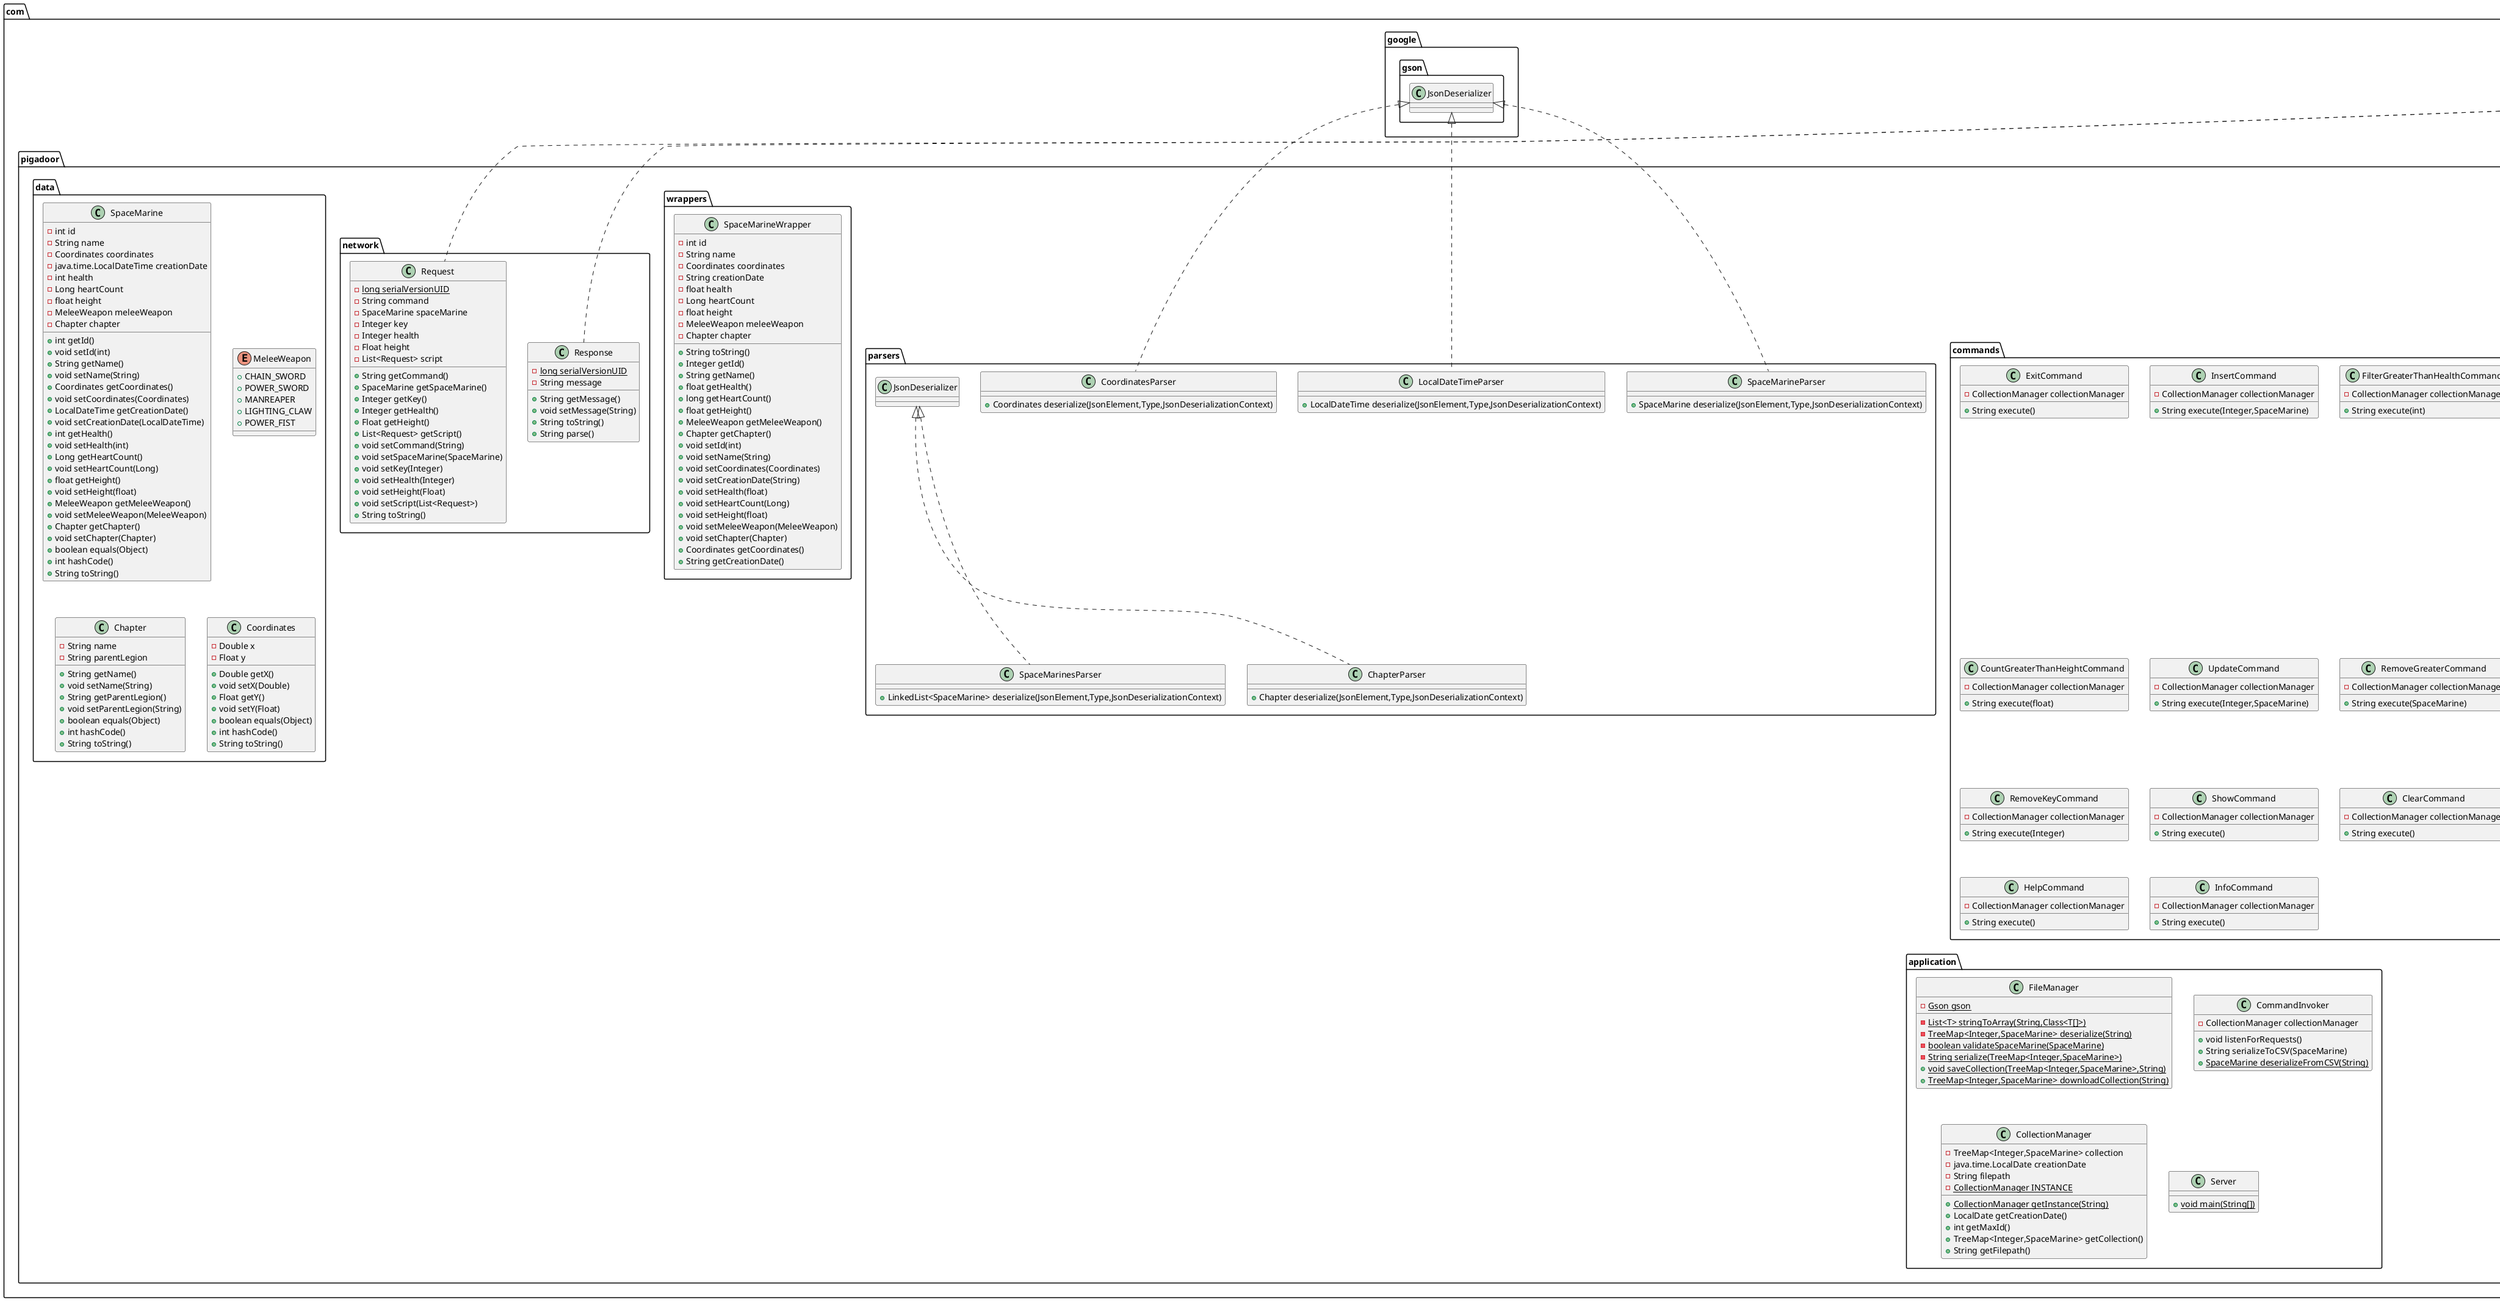 @startuml
class com.pigadoor.commands.ExitCommand {
- CollectionManager collectionManager
+ String execute()
}
class com.pigadoor.parsers.LocalDateTimeParser {
+ LocalDateTime deserialize(JsonElement,Type,JsonDeserializationContext)
}
class com.pigadoor.commands.InsertCommand {
- CollectionManager collectionManager
+ String execute(Integer,SpaceMarine)
}
class com.pigadoor.commands.FilterGreaterThanHealthCommand {
- CollectionManager collectionManager
+ String execute(int)
}
class com.pigadoor.wrappers.SpaceMarineWrapper {
- int id
- String name
- Coordinates coordinates
- String creationDate
- float health
- Long heartCount
- float height
- MeleeWeapon meleeWeapon
- Chapter chapter
+ String toString()
+ Integer getId()
+ String getName()
+ float getHealth()
+ long getHeartCount()
+ float getHeight()
+ MeleeWeapon getMeleeWeapon()
+ Chapter getChapter()
+ void setId(int)
+ void setName(String)
+ void setCoordinates(Coordinates)
+ void setCreationDate(String)
+ void setHealth(float)
+ void setHeartCount(Long)
+ void setHeight(float)
+ void setMeleeWeapon(MeleeWeapon)
+ void setChapter(Chapter)
+ Coordinates getCoordinates()
+ String getCreationDate()
}
class com.pigadoor.network.Response {
- {static} long serialVersionUID
- String message
+ String getMessage()
+ void setMessage(String)
+ String toString()
+ String parse()
}
class com.pigadoor.parsers.CoordinatesParser {
+ Coordinates deserialize(JsonElement,Type,JsonDeserializationContext)
}
class com.pigadoor.parsers.SpaceMarinesParser {
+ LinkedList<SpaceMarine> deserialize(JsonElement,Type,JsonDeserializationContext)
}
class com.pigadoor.commands.PrintDescendingCommand {
- CollectionManager collectionManager
+ String execute()
}
class com.pigadoor.network.Request {
- {static} long serialVersionUID
- String command
- SpaceMarine spaceMarine
- Integer key
- Integer health
- Float height
- List<Request> script
+ String getCommand()
+ SpaceMarine getSpaceMarine()
+ Integer getKey()
+ Integer getHealth()
+ Float getHeight()
+ List<Request> getScript()
+ void setCommand(String)
+ void setSpaceMarine(SpaceMarine)
+ void setKey(Integer)
+ void setHealth(Integer)
+ void setHeight(Float)
+ void setScript(List<Request>)
+ String toString()
}
class com.pigadoor.commands.CountGreaterThanHeightCommand {
- CollectionManager collectionManager
+ String execute(float)
}
class com.pigadoor.commands.UpdateCommand {
- CollectionManager collectionManager
+ String execute(Integer,SpaceMarine)
}
class com.pigadoor.commands.RemoveGreaterCommand {
- CollectionManager collectionManager
+ String execute(SpaceMarine)
}
class com.pigadoor.data.SpaceMarine {
- int id
- String name
- Coordinates coordinates
- java.time.LocalDateTime creationDate
- int health
- Long heartCount
- float height
- MeleeWeapon meleeWeapon
- Chapter chapter
+ int getId()
+ void setId(int)
+ String getName()
+ void setName(String)
+ Coordinates getCoordinates()
+ void setCoordinates(Coordinates)
+ LocalDateTime getCreationDate()
+ void setCreationDate(LocalDateTime)
+ int getHealth()
+ void setHealth(int)
+ Long getHeartCount()
+ void setHeartCount(Long)
+ float getHeight()
+ void setHeight(float)
+ MeleeWeapon getMeleeWeapon()
+ void setMeleeWeapon(MeleeWeapon)
+ Chapter getChapter()
+ void setChapter(Chapter)
+ boolean equals(Object)
+ int hashCode()
+ String toString()
}
class com.pigadoor.parsers.SpaceMarineParser {
+ SpaceMarine deserialize(JsonElement,Type,JsonDeserializationContext)
}
class com.pigadoor.commands.SaveCommand {
- CollectionManager collectionManager
+ String execute()
}
class com.pigadoor.commands.RemoveKeyCommand {
- CollectionManager collectionManager
+ String execute(Integer)
}
class com.pigadoor.application.FileManager {
- {static} Gson gson
- {static} List<T> stringToArray(String,Class<T[]>)
- {static} TreeMap<Integer,SpaceMarine> deserialize(String)
- {static} boolean validateSpaceMarine(SpaceMarine)
- {static} String serialize(TreeMap<Integer,SpaceMarine>)
+ {static} void saveCollection(TreeMap<Integer,SpaceMarine>,String)
+ {static} TreeMap<Integer,SpaceMarine> downloadCollection(String)
}
class com.pigadoor.application.CommandInvoker {
- CollectionManager collectionManager
+ void listenForRequests()
+ String serializeToCSV(SpaceMarine)
+ {static} SpaceMarine deserializeFromCSV(String)
}
class com.pigadoor.commands.ShowCommand {
- CollectionManager collectionManager
+ String execute()
}
enum com.pigadoor.data.MeleeWeapon {
+  CHAIN_SWORD
+  POWER_SWORD
+  MANREAPER
+  LIGHTING_CLAW
+  POWER_FIST
}
class com.pigadoor.commands.ClearCommand {
- CollectionManager collectionManager
+ String execute()
}
class com.pigadoor.commands.RemoveLowerKeyCommand {
- CollectionManager collectionManager
+ String execute(Integer)
}
class com.pigadoor.data.Chapter {
- String name
- String parentLegion
+ String getName()
+ void setName(String)
+ String getParentLegion()
+ void setParentLegion(String)
+ boolean equals(Object)
+ int hashCode()
+ String toString()
}
class com.pigadoor.data.Coordinates {
- Double x
- Float y
+ Double getX()
+ void setX(Double)
+ Float getY()
+ void setY(Float)
+ boolean equals(Object)
+ int hashCode()
+ String toString()
}
class com.pigadoor.application.CollectionManager {
- TreeMap<Integer,SpaceMarine> collection
- java.time.LocalDate creationDate
- String filepath
- {static} CollectionManager INSTANCE
+ {static} CollectionManager getInstance(String)
+ LocalDate getCreationDate()
+ int getMaxId()
+ TreeMap<Integer,SpaceMarine> getCollection()
+ String getFilepath()
}
class com.pigadoor.parsers.ChapterParser {
+ Chapter deserialize(JsonElement,Type,JsonDeserializationContext)
}
class com.pigadoor.commands.HelpCommand {
- CollectionManager collectionManager
+ String execute()
}
class com.pigadoor.commands.InfoCommand {
- CollectionManager collectionManager
+ String execute()
}
class com.pigadoor.application.Server {
+ {static} void main(String[])
}


com.google.gson.JsonDeserializer <|.. com.pigadoor.parsers.LocalDateTimeParser
java.io.Serializable <|.. com.pigadoor.network.Response
com.google.gson.JsonDeserializer <|.. com.pigadoor.parsers.CoordinatesParser
com.pigadoor.parsers.JsonDeserializer <|.. com.pigadoor.parsers.SpaceMarinesParser
java.io.Serializable <|.. com.pigadoor.network.Request
com.google.gson.JsonDeserializer <|.. com.pigadoor.parsers.SpaceMarineParser
com.pigadoor.parsers.JsonDeserializer <|.. com.pigadoor.parsers.ChapterParser
@enduml